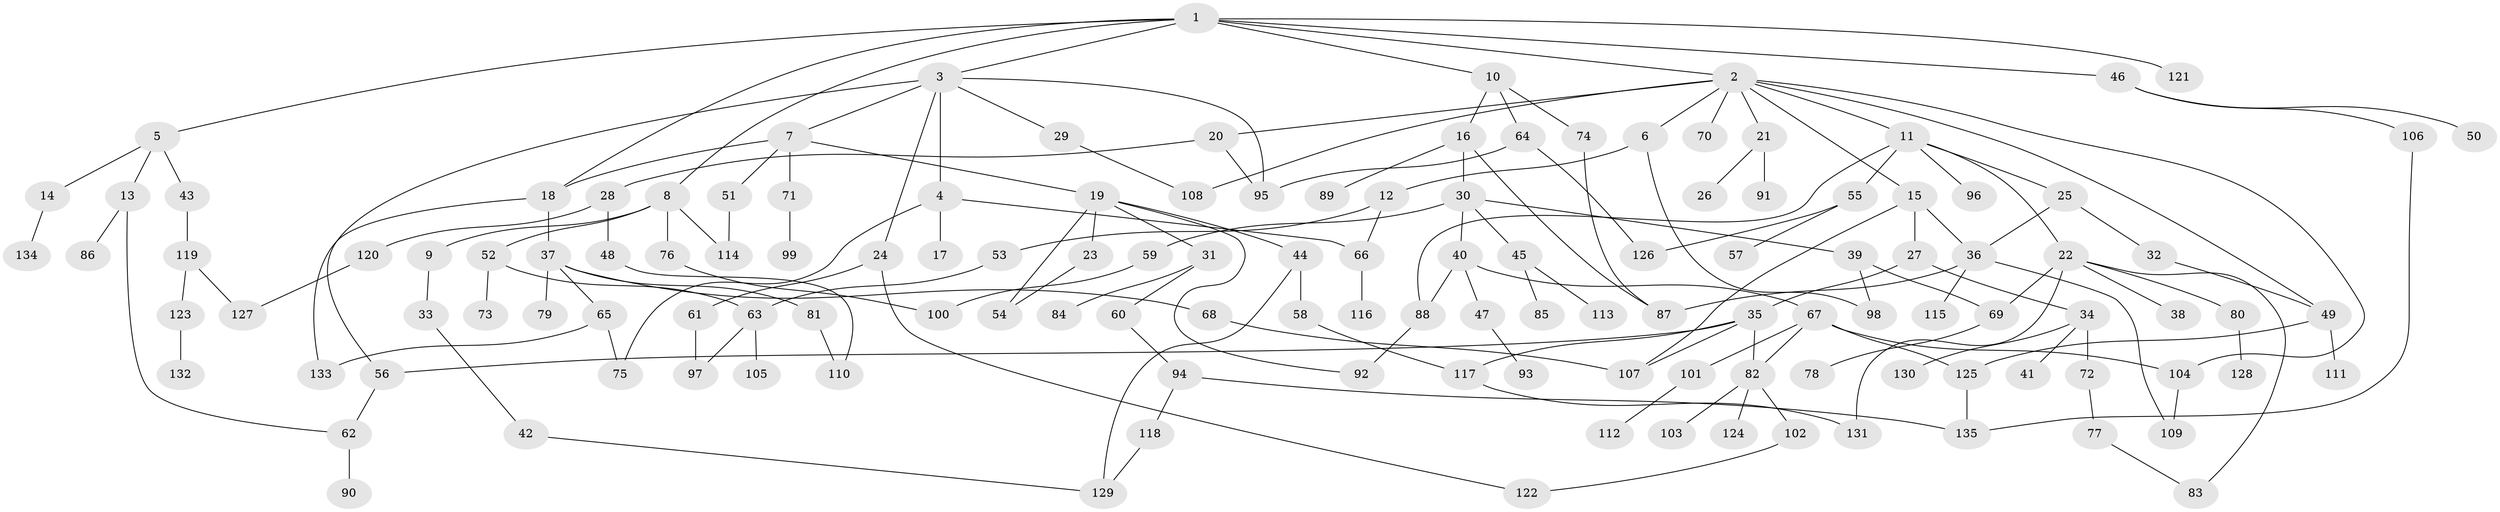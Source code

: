// coarse degree distribution, {16: 0.010638297872340425, 10: 0.010638297872340425, 3: 0.23404255319148937, 4: 0.09574468085106383, 5: 0.0425531914893617, 2: 0.2872340425531915, 6: 0.05319148936170213, 1: 0.2553191489361702, 8: 0.010638297872340425}
// Generated by graph-tools (version 1.1) at 2025/41/03/06/25 10:41:30]
// undirected, 135 vertices, 173 edges
graph export_dot {
graph [start="1"]
  node [color=gray90,style=filled];
  1;
  2;
  3;
  4;
  5;
  6;
  7;
  8;
  9;
  10;
  11;
  12;
  13;
  14;
  15;
  16;
  17;
  18;
  19;
  20;
  21;
  22;
  23;
  24;
  25;
  26;
  27;
  28;
  29;
  30;
  31;
  32;
  33;
  34;
  35;
  36;
  37;
  38;
  39;
  40;
  41;
  42;
  43;
  44;
  45;
  46;
  47;
  48;
  49;
  50;
  51;
  52;
  53;
  54;
  55;
  56;
  57;
  58;
  59;
  60;
  61;
  62;
  63;
  64;
  65;
  66;
  67;
  68;
  69;
  70;
  71;
  72;
  73;
  74;
  75;
  76;
  77;
  78;
  79;
  80;
  81;
  82;
  83;
  84;
  85;
  86;
  87;
  88;
  89;
  90;
  91;
  92;
  93;
  94;
  95;
  96;
  97;
  98;
  99;
  100;
  101;
  102;
  103;
  104;
  105;
  106;
  107;
  108;
  109;
  110;
  111;
  112;
  113;
  114;
  115;
  116;
  117;
  118;
  119;
  120;
  121;
  122;
  123;
  124;
  125;
  126;
  127;
  128;
  129;
  130;
  131;
  132;
  133;
  134;
  135;
  1 -- 2;
  1 -- 3;
  1 -- 5;
  1 -- 8;
  1 -- 10;
  1 -- 18;
  1 -- 46;
  1 -- 121;
  2 -- 6;
  2 -- 11;
  2 -- 15;
  2 -- 20;
  2 -- 21;
  2 -- 70;
  2 -- 108;
  2 -- 104;
  2 -- 49;
  3 -- 4;
  3 -- 7;
  3 -- 24;
  3 -- 29;
  3 -- 56;
  3 -- 95;
  4 -- 17;
  4 -- 75;
  4 -- 66;
  5 -- 13;
  5 -- 14;
  5 -- 43;
  6 -- 12;
  6 -- 98;
  7 -- 19;
  7 -- 51;
  7 -- 71;
  7 -- 18;
  8 -- 9;
  8 -- 52;
  8 -- 76;
  8 -- 114;
  9 -- 33;
  10 -- 16;
  10 -- 64;
  10 -- 74;
  11 -- 22;
  11 -- 25;
  11 -- 55;
  11 -- 88;
  11 -- 96;
  12 -- 53;
  12 -- 66;
  13 -- 62;
  13 -- 86;
  14 -- 134;
  15 -- 27;
  15 -- 107;
  15 -- 36;
  16 -- 30;
  16 -- 89;
  16 -- 87;
  18 -- 37;
  18 -- 133;
  19 -- 23;
  19 -- 31;
  19 -- 44;
  19 -- 92;
  19 -- 54;
  20 -- 28;
  20 -- 95;
  21 -- 26;
  21 -- 91;
  22 -- 38;
  22 -- 80;
  22 -- 83;
  22 -- 131;
  22 -- 69;
  23 -- 54;
  24 -- 61;
  24 -- 122;
  25 -- 32;
  25 -- 36;
  27 -- 34;
  27 -- 35;
  28 -- 48;
  28 -- 120;
  29 -- 108;
  30 -- 39;
  30 -- 40;
  30 -- 45;
  30 -- 59;
  31 -- 60;
  31 -- 84;
  32 -- 49;
  33 -- 42;
  34 -- 41;
  34 -- 72;
  34 -- 130;
  35 -- 82;
  35 -- 56;
  35 -- 117;
  35 -- 107;
  36 -- 115;
  36 -- 109;
  36 -- 87;
  37 -- 65;
  37 -- 68;
  37 -- 79;
  37 -- 81;
  39 -- 69;
  39 -- 98;
  40 -- 47;
  40 -- 67;
  40 -- 88;
  42 -- 129;
  43 -- 119;
  44 -- 58;
  44 -- 129;
  45 -- 85;
  45 -- 113;
  46 -- 50;
  46 -- 106;
  47 -- 93;
  48 -- 110;
  49 -- 111;
  49 -- 125;
  51 -- 114;
  52 -- 73;
  52 -- 63;
  53 -- 63;
  55 -- 57;
  55 -- 126;
  56 -- 62;
  58 -- 117;
  59 -- 100;
  60 -- 94;
  61 -- 97;
  62 -- 90;
  63 -- 105;
  63 -- 97;
  64 -- 126;
  64 -- 95;
  65 -- 133;
  65 -- 75;
  66 -- 116;
  67 -- 101;
  67 -- 104;
  67 -- 125;
  67 -- 82;
  68 -- 107;
  69 -- 78;
  71 -- 99;
  72 -- 77;
  74 -- 87;
  76 -- 100;
  77 -- 83;
  80 -- 128;
  81 -- 110;
  82 -- 102;
  82 -- 103;
  82 -- 124;
  88 -- 92;
  94 -- 118;
  94 -- 135;
  101 -- 112;
  102 -- 122;
  104 -- 109;
  106 -- 135;
  117 -- 131;
  118 -- 129;
  119 -- 123;
  119 -- 127;
  120 -- 127;
  123 -- 132;
  125 -- 135;
}
